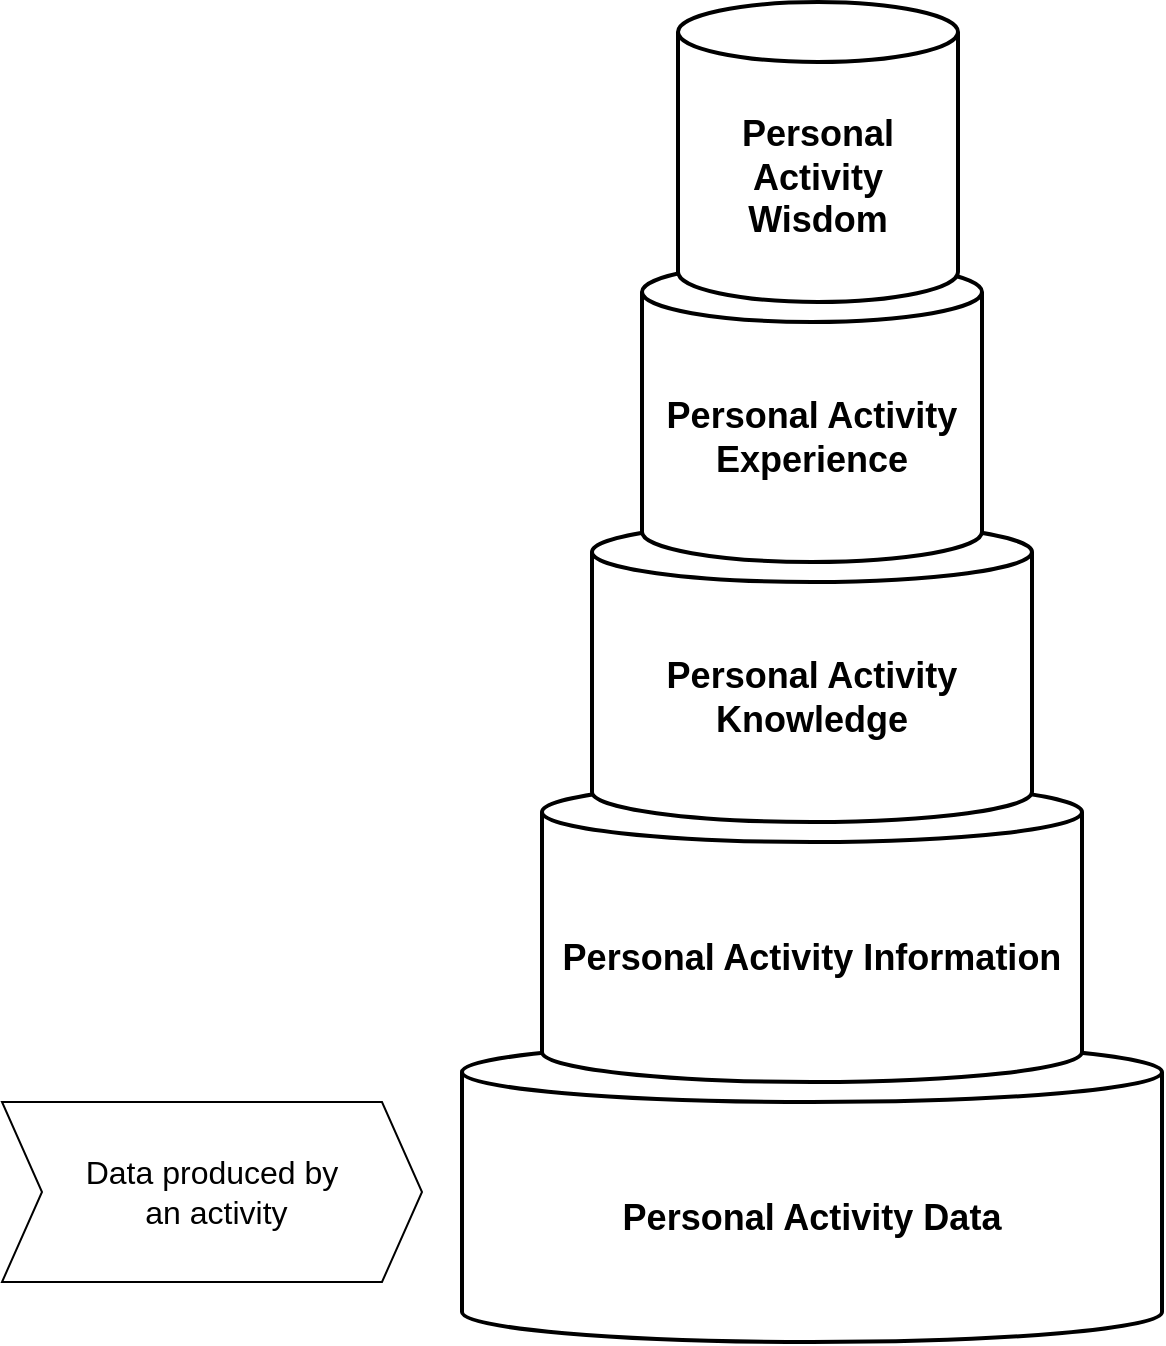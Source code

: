<mxfile version="22.1.7" type="device">
  <diagram name="Page-1" id="jeOveQUPBHzJb6Tu7jCj">
    <mxGraphModel dx="1364" dy="1903" grid="1" gridSize="10" guides="1" tooltips="1" connect="1" arrows="1" fold="1" page="1" pageScale="1" pageWidth="827" pageHeight="1169" math="0" shadow="0">
      <root>
        <mxCell id="0" />
        <mxCell id="1" parent="0" />
        <mxCell id="ivb4ZwobV1r9d2hcH82S-1" value="&lt;b&gt;&lt;font style=&quot;font-size: 18px;&quot;&gt;Personal Activity Data&lt;/font&gt;&lt;/b&gt;" style="shape=cylinder3;whiteSpace=wrap;html=1;boundedLbl=1;backgroundOutline=1;size=15;strokeWidth=2;" vertex="1" parent="1">
          <mxGeometry x="250" y="380" width="350" height="150" as="geometry" />
        </mxCell>
        <mxCell id="ivb4ZwobV1r9d2hcH82S-2" value="&lt;b&gt;&lt;font style=&quot;font-size: 18px;&quot;&gt;Personal Activity Information&lt;/font&gt;&lt;/b&gt;" style="shape=cylinder3;whiteSpace=wrap;html=1;boundedLbl=1;backgroundOutline=1;size=15;strokeWidth=2;" vertex="1" parent="1">
          <mxGeometry x="290" y="250" width="270" height="150" as="geometry" />
        </mxCell>
        <mxCell id="ivb4ZwobV1r9d2hcH82S-3" value="&lt;b&gt;&lt;font style=&quot;font-size: 18px;&quot;&gt;Personal Activity Knowledge&lt;/font&gt;&lt;/b&gt;" style="shape=cylinder3;whiteSpace=wrap;html=1;boundedLbl=1;backgroundOutline=1;size=15;strokeWidth=2;" vertex="1" parent="1">
          <mxGeometry x="315" y="120" width="220" height="150" as="geometry" />
        </mxCell>
        <mxCell id="ivb4ZwobV1r9d2hcH82S-4" value="&lt;b&gt;&lt;font style=&quot;font-size: 18px;&quot;&gt;Personal Activity Experience&lt;/font&gt;&lt;/b&gt;" style="shape=cylinder3;whiteSpace=wrap;html=1;boundedLbl=1;backgroundOutline=1;size=15;strokeWidth=2;" vertex="1" parent="1">
          <mxGeometry x="340" y="-10" width="170" height="150" as="geometry" />
        </mxCell>
        <mxCell id="ivb4ZwobV1r9d2hcH82S-5" value="&lt;b&gt;&lt;font style=&quot;font-size: 18px;&quot;&gt;Personal Activity Wisdom&lt;/font&gt;&lt;/b&gt;" style="shape=cylinder3;whiteSpace=wrap;html=1;boundedLbl=1;backgroundOutline=1;size=15;strokeWidth=2;" vertex="1" parent="1">
          <mxGeometry x="358" y="-140" width="140" height="150" as="geometry" />
        </mxCell>
        <mxCell id="ivb4ZwobV1r9d2hcH82S-6" value="&lt;font style=&quot;font-size: 16px;&quot;&gt;Data produced by&lt;br&gt;&amp;nbsp;an activity&lt;/font&gt;" style="shape=step;perimeter=stepPerimeter;whiteSpace=wrap;html=1;fixedSize=1;" vertex="1" parent="1">
          <mxGeometry x="20" y="410" width="210" height="90" as="geometry" />
        </mxCell>
      </root>
    </mxGraphModel>
  </diagram>
</mxfile>
